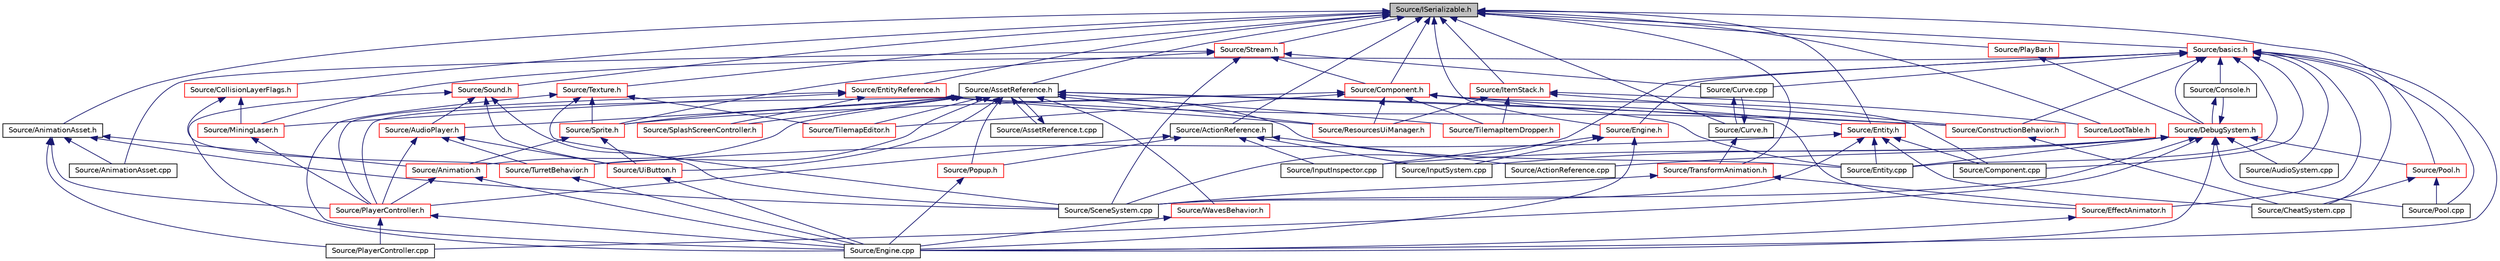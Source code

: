 digraph "Source/ISerializable.h"
{
 // LATEX_PDF_SIZE
  edge [fontname="Helvetica",fontsize="10",labelfontname="Helvetica",labelfontsize="10"];
  node [fontname="Helvetica",fontsize="10",shape=record];
  Node1 [label="Source/ISerializable.h",height=0.2,width=0.4,color="black", fillcolor="grey75", style="filled", fontcolor="black",tooltip="interface for all serializable objects"];
  Node1 -> Node2 [dir="back",color="midnightblue",fontsize="10",style="solid"];
  Node2 [label="Source/ActionReference.h",height=0.2,width=0.4,color="black", fillcolor="white", style="filled",URL="$ActionReference_8h.html",tooltip="a reference to an input Action"];
  Node2 -> Node3 [dir="back",color="midnightblue",fontsize="10",style="solid"];
  Node3 [label="Source/ActionReference.cpp",height=0.2,width=0.4,color="black", fillcolor="white", style="filled",URL="$ActionReference_8cpp.html",tooltip="a reference to an input Action"];
  Node2 -> Node4 [dir="back",color="midnightblue",fontsize="10",style="solid"];
  Node4 [label="Source/InputInspector.cpp",height=0.2,width=0.4,color="black", fillcolor="white", style="filled",URL="$InputInspector_8cpp.html",tooltip="Input system addition, holds Action and Debug info."];
  Node2 -> Node5 [dir="back",color="midnightblue",fontsize="10",style="solid"];
  Node5 [label="Source/InputSystem.cpp",height=0.2,width=0.4,color="black", fillcolor="white", style="filled",URL="$InputSystem_8cpp.html",tooltip="Input system, m_Handles key and mouse inputs."];
  Node2 -> Node6 [dir="back",color="midnightblue",fontsize="10",style="solid"];
  Node6 [label="Source/PlayerController.h",height=0.2,width=0.4,color="red", fillcolor="white", style="filled",URL="$PlayerController_8h.html",tooltip="PlayerController Behaviour Class."];
  Node6 -> Node8 [dir="back",color="midnightblue",fontsize="10",style="solid"];
  Node8 [label="Source/Engine.cpp",height=0.2,width=0.4,color="black", fillcolor="white", style="filled",URL="$Engine_8cpp.html",tooltip="Engine class."];
  Node6 -> Node9 [dir="back",color="midnightblue",fontsize="10",style="solid"];
  Node9 [label="Source/PlayerController.cpp",height=0.2,width=0.4,color="black", fillcolor="white", style="filled",URL="$PlayerController_8cpp.html",tooltip="PlayerController Behaviour Class."];
  Node2 -> Node10 [dir="back",color="midnightblue",fontsize="10",style="solid"];
  Node10 [label="Source/Popup.h",height=0.2,width=0.4,color="red", fillcolor="white", style="filled",URL="$Popup_8h.html",tooltip="A popup is a behavior that will show a popup when a button is pressed."];
  Node10 -> Node8 [dir="back",color="midnightblue",fontsize="10",style="solid"];
  Node1 -> Node12 [dir="back",color="midnightblue",fontsize="10",style="solid"];
  Node12 [label="Source/AnimationAsset.h",height=0.2,width=0.4,color="black", fillcolor="white", style="filled",URL="$AnimationAsset_8h.html",tooltip="Asset that contains information about a spritesheet animation."];
  Node12 -> Node13 [dir="back",color="midnightblue",fontsize="10",style="solid"];
  Node13 [label="Source/Animation.h",height=0.2,width=0.4,color="red", fillcolor="white", style="filled",URL="$Animation_8h.html",tooltip="animation component class"];
  Node13 -> Node8 [dir="back",color="midnightblue",fontsize="10",style="solid"];
  Node13 -> Node6 [dir="back",color="midnightblue",fontsize="10",style="solid"];
  Node12 -> Node17 [dir="back",color="midnightblue",fontsize="10",style="solid"];
  Node17 [label="Source/AnimationAsset.cpp",height=0.2,width=0.4,color="black", fillcolor="white", style="filled",URL="$AnimationAsset_8cpp.html",tooltip="Asset that contains information about a spritesheet animation."];
  Node12 -> Node9 [dir="back",color="midnightblue",fontsize="10",style="solid"];
  Node12 -> Node6 [dir="back",color="midnightblue",fontsize="10",style="solid"];
  Node12 -> Node18 [dir="back",color="midnightblue",fontsize="10",style="solid"];
  Node18 [label="Source/SceneSystem.cpp",height=0.2,width=0.4,color="black", fillcolor="white", style="filled",URL="$SceneSystem_8cpp.html",tooltip="handles the process of resetting and changing scenes"];
  Node1 -> Node19 [dir="back",color="midnightblue",fontsize="10",style="solid"];
  Node19 [label="Source/AssetReference.h",height=0.2,width=0.4,color="black", fillcolor="white", style="filled",URL="$AssetReference_8h.html",tooltip="a reference to an Asset"];
  Node19 -> Node13 [dir="back",color="midnightblue",fontsize="10",style="solid"];
  Node19 -> Node20 [dir="back",color="midnightblue",fontsize="10",style="solid"];
  Node20 [label="Source/AssetReference.t.cpp",height=0.2,width=0.4,color="black", fillcolor="white", style="filled",URL="$AssetReference_8t_8cpp.html",tooltip="a reference to an Asset"];
  Node20 -> Node19 [dir="back",color="midnightblue",fontsize="10",style="solid"];
  Node19 -> Node21 [dir="back",color="midnightblue",fontsize="10",style="solid"];
  Node21 [label="Source/AudioPlayer.h",height=0.2,width=0.4,color="red", fillcolor="white", style="filled",URL="$AudioPlayer_8h.html",tooltip="Component that plays audio."];
  Node21 -> Node6 [dir="back",color="midnightblue",fontsize="10",style="solid"];
  Node21 -> Node28 [dir="back",color="midnightblue",fontsize="10",style="solid"];
  Node28 [label="Source/TurretBehavior.h",height=0.2,width=0.4,color="red", fillcolor="white", style="filled",URL="$TurretBehavior_8h_source.html",tooltip=" "];
  Node28 -> Node8 [dir="back",color="midnightblue",fontsize="10",style="solid"];
  Node21 -> Node29 [dir="back",color="midnightblue",fontsize="10",style="solid"];
  Node29 [label="Source/UiButton.h",height=0.2,width=0.4,color="red", fillcolor="white", style="filled",URL="$UiButton_8h.html",tooltip="Ui Button that sends an event when clicked."];
  Node29 -> Node8 [dir="back",color="midnightblue",fontsize="10",style="solid"];
  Node19 -> Node30 [dir="back",color="midnightblue",fontsize="10",style="solid"];
  Node30 [label="Source/ConstructionBehavior.h",height=0.2,width=0.4,color="red", fillcolor="white", style="filled",URL="$ConstructionBehavior_8h.html",tooltip="handles the construction of towers and modification of terrain"];
  Node30 -> Node31 [dir="back",color="midnightblue",fontsize="10",style="solid"];
  Node31 [label="Source/CheatSystem.cpp",height=0.2,width=0.4,color="black", fillcolor="white", style="filled",URL="$CheatSystem_8cpp.html",tooltip="CheatSystem Class definition."];
  Node19 -> Node32 [dir="back",color="midnightblue",fontsize="10",style="solid"];
  Node32 [label="Source/EffectAnimator.h",height=0.2,width=0.4,color="red", fillcolor="white", style="filled",URL="$EffectAnimator_8h.html",tooltip="Component that animates a Transform's matrix."];
  Node32 -> Node8 [dir="back",color="midnightblue",fontsize="10",style="solid"];
  Node19 -> Node6 [dir="back",color="midnightblue",fontsize="10",style="solid"];
  Node19 -> Node10 [dir="back",color="midnightblue",fontsize="10",style="solid"];
  Node19 -> Node34 [dir="back",color="midnightblue",fontsize="10",style="solid"];
  Node34 [label="Source/ResourcesUiManager.h",height=0.2,width=0.4,color="red", fillcolor="white", style="filled",URL="$ResourcesUiManager_8h.html",tooltip="Component that manages the UI for displaying what resources a player currently has."];
  Node19 -> Node36 [dir="back",color="midnightblue",fontsize="10",style="solid"];
  Node36 [label="Source/SplashScreenController.h",height=0.2,width=0.4,color="red", fillcolor="white", style="filled",URL="$SplashScreenController_8h_source.html",tooltip=" "];
  Node19 -> Node37 [dir="back",color="midnightblue",fontsize="10",style="solid"];
  Node37 [label="Source/Sprite.h",height=0.2,width=0.4,color="red", fillcolor="white", style="filled",URL="$Sprite_8h_source.html",tooltip=" "];
  Node37 -> Node13 [dir="back",color="midnightblue",fontsize="10",style="solid"];
  Node37 -> Node29 [dir="back",color="midnightblue",fontsize="10",style="solid"];
  Node19 -> Node57 [dir="back",color="midnightblue",fontsize="10",style="solid"];
  Node57 [label="Source/TilemapEditor.h",height=0.2,width=0.4,color="red", fillcolor="white", style="filled",URL="$TilemapEditor_8h.html",tooltip="Component that allows direct editing of a Tilemap."];
  Node19 -> Node58 [dir="back",color="midnightblue",fontsize="10",style="solid"];
  Node58 [label="Source/TilemapItemDropper.h",height=0.2,width=0.4,color="red", fillcolor="white", style="filled",URL="$TilemapItemDropper_8h.html",tooltip="Drops an item whenever a tile is broken."];
  Node19 -> Node28 [dir="back",color="midnightblue",fontsize="10",style="solid"];
  Node19 -> Node29 [dir="back",color="midnightblue",fontsize="10",style="solid"];
  Node19 -> Node59 [dir="back",color="midnightblue",fontsize="10",style="solid"];
  Node59 [label="Source/WavesBehavior.h",height=0.2,width=0.4,color="red", fillcolor="white", style="filled",URL="$WavesBehavior_8h_source.html",tooltip=" "];
  Node59 -> Node8 [dir="back",color="midnightblue",fontsize="10",style="solid"];
  Node1 -> Node60 [dir="back",color="midnightblue",fontsize="10",style="solid"];
  Node60 [label="Source/basics.h",height=0.2,width=0.4,color="red", fillcolor="white", style="filled",URL="$basics_8h_source.html",tooltip=" "];
  Node60 -> Node61 [dir="back",color="midnightblue",fontsize="10",style="solid"];
  Node61 [label="Source/AudioSystem.cpp",height=0.2,width=0.4,color="black", fillcolor="white", style="filled",URL="$AudioSystem_8cpp.html",tooltip="System that implements FMOD and allows the loading and playing of audio."];
  Node60 -> Node31 [dir="back",color="midnightblue",fontsize="10",style="solid"];
  Node60 -> Node62 [dir="back",color="midnightblue",fontsize="10",style="solid"];
  Node62 [label="Source/Component.cpp",height=0.2,width=0.4,color="black", fillcolor="white", style="filled",URL="$Component_8cpp.html",tooltip="Virtual component header."];
  Node60 -> Node63 [dir="back",color="midnightblue",fontsize="10",style="solid"];
  Node63 [label="Source/Console.h",height=0.2,width=0.4,color="black", fillcolor="white", style="filled",URL="$Console_8h_source.html",tooltip=" "];
  Node63 -> Node64 [dir="back",color="midnightblue",fontsize="10",style="solid"];
  Node64 [label="Source/DebugSystem.h",height=0.2,width=0.4,color="red", fillcolor="white", style="filled",URL="$DebugSystem_8h_source.html",tooltip=" "];
  Node64 -> Node3 [dir="back",color="midnightblue",fontsize="10",style="solid"];
  Node64 -> Node61 [dir="back",color="midnightblue",fontsize="10",style="solid"];
  Node64 -> Node63 [dir="back",color="midnightblue",fontsize="10",style="solid"];
  Node64 -> Node8 [dir="back",color="midnightblue",fontsize="10",style="solid"];
  Node64 -> Node67 [dir="back",color="midnightblue",fontsize="10",style="solid"];
  Node67 [label="Source/Entity.cpp",height=0.2,width=0.4,color="black", fillcolor="white", style="filled",URL="$Entity_8cpp.html",tooltip="Function definitions for the Entity class."];
  Node64 -> Node4 [dir="back",color="midnightblue",fontsize="10",style="solid"];
  Node64 -> Node5 [dir="back",color="midnightblue",fontsize="10",style="solid"];
  Node64 -> Node9 [dir="back",color="midnightblue",fontsize="10",style="solid"];
  Node64 -> Node103 [dir="back",color="midnightblue",fontsize="10",style="solid"];
  Node103 [label="Source/Pool.cpp",height=0.2,width=0.4,color="black", fillcolor="white", style="filled",URL="$Pool_8cpp.html",tooltip=" "];
  Node64 -> Node104 [dir="back",color="midnightblue",fontsize="10",style="solid"];
  Node104 [label="Source/Pool.h",height=0.2,width=0.4,color="red", fillcolor="white", style="filled",URL="$Pool_8h.html",tooltip="Used for Pools like Time or Health."];
  Node104 -> Node31 [dir="back",color="midnightblue",fontsize="10",style="solid"];
  Node104 -> Node103 [dir="back",color="midnightblue",fontsize="10",style="solid"];
  Node64 -> Node18 [dir="back",color="midnightblue",fontsize="10",style="solid"];
  Node60 -> Node30 [dir="back",color="midnightblue",fontsize="10",style="solid"];
  Node60 -> Node111 [dir="back",color="midnightblue",fontsize="10",style="solid"];
  Node111 [label="Source/Curve.cpp",height=0.2,width=0.4,color="black", fillcolor="white", style="filled",URL="$Curve_8cpp.html",tooltip="class for interpolating between sequences of values"];
  Node111 -> Node112 [dir="back",color="midnightblue",fontsize="10",style="solid"];
  Node112 [label="Source/Curve.h",height=0.2,width=0.4,color="black", fillcolor="white", style="filled",URL="$Curve_8h.html",tooltip="class for interpolating between sequences of values"];
  Node112 -> Node111 [dir="back",color="midnightblue",fontsize="10",style="solid"];
  Node112 -> Node113 [dir="back",color="midnightblue",fontsize="10",style="solid"];
  Node113 [label="Source/TransformAnimation.h",height=0.2,width=0.4,color="red", fillcolor="white", style="filled",URL="$TransformAnimation_8h.html",tooltip="Asset that animates a Transform with Curves."];
  Node113 -> Node32 [dir="back",color="midnightblue",fontsize="10",style="solid"];
  Node113 -> Node18 [dir="back",color="midnightblue",fontsize="10",style="solid"];
  Node60 -> Node64 [dir="back",color="midnightblue",fontsize="10",style="solid"];
  Node60 -> Node32 [dir="back",color="midnightblue",fontsize="10",style="solid"];
  Node60 -> Node8 [dir="back",color="midnightblue",fontsize="10",style="solid"];
  Node60 -> Node115 [dir="back",color="midnightblue",fontsize="10",style="solid"];
  Node115 [label="Source/Engine.h",height=0.2,width=0.4,color="red", fillcolor="white", style="filled",URL="$Engine_8h.html",tooltip="Engine class."];
  Node115 -> Node8 [dir="back",color="midnightblue",fontsize="10",style="solid"];
  Node115 -> Node4 [dir="back",color="midnightblue",fontsize="10",style="solid"];
  Node115 -> Node5 [dir="back",color="midnightblue",fontsize="10",style="solid"];
  Node60 -> Node67 [dir="back",color="midnightblue",fontsize="10",style="solid"];
  Node60 -> Node116 [dir="back",color="midnightblue",fontsize="10",style="solid"];
  Node116 [label="Source/MiningLaser.h",height=0.2,width=0.4,color="red", fillcolor="white", style="filled",URL="$MiningLaser_8h.html",tooltip="Digging laser controllable by an entity."];
  Node116 -> Node6 [dir="back",color="midnightblue",fontsize="10",style="solid"];
  Node60 -> Node103 [dir="back",color="midnightblue",fontsize="10",style="solid"];
  Node60 -> Node18 [dir="back",color="midnightblue",fontsize="10",style="solid"];
  Node1 -> Node146 [dir="back",color="midnightblue",fontsize="10",style="solid"];
  Node146 [label="Source/CollisionLayerFlags.h",height=0.2,width=0.4,color="red", fillcolor="white", style="filled",URL="$CollisionLayerFlags_8h.html",tooltip="struct that determines which collision layers to interact with"];
  Node146 -> Node116 [dir="back",color="midnightblue",fontsize="10",style="solid"];
  Node146 -> Node28 [dir="back",color="midnightblue",fontsize="10",style="solid"];
  Node1 -> Node149 [dir="back",color="midnightblue",fontsize="10",style="solid"];
  Node149 [label="Source/Component.h",height=0.2,width=0.4,color="red", fillcolor="white", style="filled",URL="$Component_8h.html",tooltip="Virtual component header."];
  Node149 -> Node62 [dir="back",color="midnightblue",fontsize="10",style="solid"];
  Node149 -> Node67 [dir="back",color="midnightblue",fontsize="10",style="solid"];
  Node149 -> Node157 [dir="back",color="midnightblue",fontsize="10",style="solid"];
  Node157 [label="Source/Entity.h",height=0.2,width=0.4,color="red", fillcolor="white", style="filled",URL="$Entity_8h.html",tooltip="Entity class which holds Components."];
  Node157 -> Node31 [dir="back",color="midnightblue",fontsize="10",style="solid"];
  Node157 -> Node62 [dir="back",color="midnightblue",fontsize="10",style="solid"];
  Node157 -> Node67 [dir="back",color="midnightblue",fontsize="10",style="solid"];
  Node157 -> Node18 [dir="back",color="midnightblue",fontsize="10",style="solid"];
  Node157 -> Node28 [dir="back",color="midnightblue",fontsize="10",style="solid"];
  Node149 -> Node34 [dir="back",color="midnightblue",fontsize="10",style="solid"];
  Node149 -> Node37 [dir="back",color="midnightblue",fontsize="10",style="solid"];
  Node149 -> Node57 [dir="back",color="midnightblue",fontsize="10",style="solid"];
  Node149 -> Node58 [dir="back",color="midnightblue",fontsize="10",style="solid"];
  Node1 -> Node112 [dir="back",color="midnightblue",fontsize="10",style="solid"];
  Node1 -> Node115 [dir="back",color="midnightblue",fontsize="10",style="solid"];
  Node1 -> Node157 [dir="back",color="midnightblue",fontsize="10",style="solid"];
  Node1 -> Node165 [dir="back",color="midnightblue",fontsize="10",style="solid"];
  Node165 [label="Source/EntityReference.h",height=0.2,width=0.4,color="red", fillcolor="white", style="filled",URL="$EntityReference_8h.html",tooltip="a reference to an Entity in the scene"];
  Node165 -> Node30 [dir="back",color="midnightblue",fontsize="10",style="solid"];
  Node165 -> Node67 [dir="back",color="midnightblue",fontsize="10",style="solid"];
  Node165 -> Node116 [dir="back",color="midnightblue",fontsize="10",style="solid"];
  Node165 -> Node6 [dir="back",color="midnightblue",fontsize="10",style="solid"];
  Node165 -> Node34 [dir="back",color="midnightblue",fontsize="10",style="solid"];
  Node165 -> Node36 [dir="back",color="midnightblue",fontsize="10",style="solid"];
  Node1 -> Node166 [dir="back",color="midnightblue",fontsize="10",style="solid"];
  Node166 [label="Source/ItemStack.h",height=0.2,width=0.4,color="red", fillcolor="white", style="filled",URL="$ItemStack_8h.html",tooltip="a stack of multiple items of the same type"];
  Node166 -> Node30 [dir="back",color="midnightblue",fontsize="10",style="solid"];
  Node166 -> Node167 [dir="back",color="midnightblue",fontsize="10",style="solid"];
  Node167 [label="Source/LootTable.h",height=0.2,width=0.4,color="red", fillcolor="white", style="filled",URL="$LootTable_8h.html",tooltip="class for dropping configurable loot"];
  Node166 -> Node34 [dir="back",color="midnightblue",fontsize="10",style="solid"];
  Node166 -> Node58 [dir="back",color="midnightblue",fontsize="10",style="solid"];
  Node1 -> Node167 [dir="back",color="midnightblue",fontsize="10",style="solid"];
  Node1 -> Node168 [dir="back",color="midnightblue",fontsize="10",style="solid"];
  Node168 [label="Source/PlayBar.h",height=0.2,width=0.4,color="red", fillcolor="white", style="filled",URL="$PlayBar_8h.html",tooltip="UI Bar that handles playing, pausing, and autosaves of the scene."];
  Node168 -> Node64 [dir="back",color="midnightblue",fontsize="10",style="solid"];
  Node1 -> Node104 [dir="back",color="midnightblue",fontsize="10",style="solid"];
  Node1 -> Node169 [dir="back",color="midnightblue",fontsize="10",style="solid"];
  Node169 [label="Source/Sound.h",height=0.2,width=0.4,color="red", fillcolor="white", style="filled",URL="$Sound_8h.html",tooltip="Wrapper class for FMOD sounds."];
  Node169 -> Node21 [dir="back",color="midnightblue",fontsize="10",style="solid"];
  Node169 -> Node8 [dir="back",color="midnightblue",fontsize="10",style="solid"];
  Node169 -> Node18 [dir="back",color="midnightblue",fontsize="10",style="solid"];
  Node169 -> Node29 [dir="back",color="midnightblue",fontsize="10",style="solid"];
  Node1 -> Node170 [dir="back",color="midnightblue",fontsize="10",style="solid"];
  Node170 [label="Source/Stream.h",height=0.2,width=0.4,color="red", fillcolor="white", style="filled",URL="$Stream_8h.html",tooltip="JSON File reading/writing."];
  Node170 -> Node17 [dir="back",color="midnightblue",fontsize="10",style="solid"];
  Node170 -> Node149 [dir="back",color="midnightblue",fontsize="10",style="solid"];
  Node170 -> Node111 [dir="back",color="midnightblue",fontsize="10",style="solid"];
  Node170 -> Node18 [dir="back",color="midnightblue",fontsize="10",style="solid"];
  Node170 -> Node37 [dir="back",color="midnightblue",fontsize="10",style="solid"];
  Node1 -> Node172 [dir="back",color="midnightblue",fontsize="10",style="solid"];
  Node172 [label="Source/Texture.h",height=0.2,width=0.4,color="red", fillcolor="white", style="filled",URL="$Texture_8h.html",tooltip="Header for the OpenGL texture wrapper."];
  Node172 -> Node8 [dir="back",color="midnightblue",fontsize="10",style="solid"];
  Node172 -> Node18 [dir="back",color="midnightblue",fontsize="10",style="solid"];
  Node172 -> Node37 [dir="back",color="midnightblue",fontsize="10",style="solid"];
  Node172 -> Node57 [dir="back",color="midnightblue",fontsize="10",style="solid"];
  Node1 -> Node113 [dir="back",color="midnightblue",fontsize="10",style="solid"];
}
